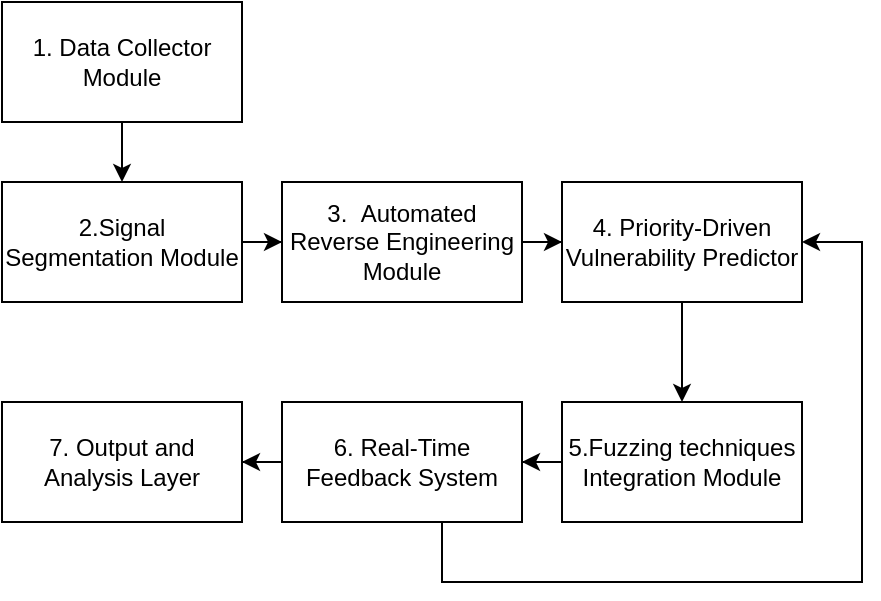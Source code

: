 <mxfile version="24.0.8" type="github">
  <diagram id="C5RBs43oDa-KdzZeNtuy" name="Page-1">
    <mxGraphModel dx="1325" dy="699" grid="1" gridSize="10" guides="1" tooltips="1" connect="1" arrows="1" fold="1" page="1" pageScale="1" pageWidth="827" pageHeight="1169" math="0" shadow="0">
      <root>
        <mxCell id="WIyWlLk6GJQsqaUBKTNV-0" />
        <mxCell id="WIyWlLk6GJQsqaUBKTNV-1" parent="WIyWlLk6GJQsqaUBKTNV-0" />
        <mxCell id="gSv2igzu5Lqzw6-dYHoB-2" value="" style="edgeStyle=orthogonalEdgeStyle;rounded=0;orthogonalLoop=1;jettySize=auto;html=1;" parent="WIyWlLk6GJQsqaUBKTNV-1" source="gSv2igzu5Lqzw6-dYHoB-0" target="gSv2igzu5Lqzw6-dYHoB-1" edge="1">
          <mxGeometry relative="1" as="geometry" />
        </mxCell>
        <mxCell id="gSv2igzu5Lqzw6-dYHoB-0" value="2.Signal Segmentation Module&lt;br&gt;" style="rounded=0;whiteSpace=wrap;html=1;" parent="WIyWlLk6GJQsqaUBKTNV-1" vertex="1">
          <mxGeometry x="200" y="140" width="120" height="60" as="geometry" />
        </mxCell>
        <mxCell id="gSv2igzu5Lqzw6-dYHoB-6" value="" style="edgeStyle=orthogonalEdgeStyle;rounded=0;orthogonalLoop=1;jettySize=auto;html=1;" parent="WIyWlLk6GJQsqaUBKTNV-1" source="gSv2igzu5Lqzw6-dYHoB-1" target="gSv2igzu5Lqzw6-dYHoB-3" edge="1">
          <mxGeometry relative="1" as="geometry" />
        </mxCell>
        <mxCell id="gSv2igzu5Lqzw6-dYHoB-1" value="3.&amp;nbsp;&amp;nbsp;Automated Reverse Engineering Module" style="rounded=0;whiteSpace=wrap;html=1;" parent="WIyWlLk6GJQsqaUBKTNV-1" vertex="1">
          <mxGeometry x="340" y="140" width="120" height="60" as="geometry" />
        </mxCell>
        <mxCell id="gSv2igzu5Lqzw6-dYHoB-8" value="" style="edgeStyle=orthogonalEdgeStyle;rounded=0;orthogonalLoop=1;jettySize=auto;html=1;" parent="WIyWlLk6GJQsqaUBKTNV-1" source="gSv2igzu5Lqzw6-dYHoB-3" target="gSv2igzu5Lqzw6-dYHoB-7" edge="1">
          <mxGeometry relative="1" as="geometry" />
        </mxCell>
        <mxCell id="gSv2igzu5Lqzw6-dYHoB-3" value="4.&amp;nbsp;Priority-Driven Vulnerability Predictor" style="rounded=0;whiteSpace=wrap;html=1;" parent="WIyWlLk6GJQsqaUBKTNV-1" vertex="1">
          <mxGeometry x="480" y="140" width="120" height="60" as="geometry" />
        </mxCell>
        <mxCell id="gSv2igzu5Lqzw6-dYHoB-12" value="" style="edgeStyle=orthogonalEdgeStyle;rounded=0;orthogonalLoop=1;jettySize=auto;html=1;" parent="WIyWlLk6GJQsqaUBKTNV-1" source="gSv2igzu5Lqzw6-dYHoB-7" target="gSv2igzu5Lqzw6-dYHoB-11" edge="1">
          <mxGeometry relative="1" as="geometry" />
        </mxCell>
        <mxCell id="gSv2igzu5Lqzw6-dYHoB-7" value="5.Fuzzing techniques Integration Module" style="rounded=0;whiteSpace=wrap;html=1;" parent="WIyWlLk6GJQsqaUBKTNV-1" vertex="1">
          <mxGeometry x="480" y="250" width="120" height="60" as="geometry" />
        </mxCell>
        <mxCell id="gSv2igzu5Lqzw6-dYHoB-10" value="" style="edgeStyle=orthogonalEdgeStyle;rounded=0;orthogonalLoop=1;jettySize=auto;html=1;" parent="WIyWlLk6GJQsqaUBKTNV-1" source="gSv2igzu5Lqzw6-dYHoB-9" target="gSv2igzu5Lqzw6-dYHoB-0" edge="1">
          <mxGeometry relative="1" as="geometry" />
        </mxCell>
        <mxCell id="gSv2igzu5Lqzw6-dYHoB-9" value="1.&amp;nbsp;Data Collector Module" style="rounded=0;whiteSpace=wrap;html=1;" parent="WIyWlLk6GJQsqaUBKTNV-1" vertex="1">
          <mxGeometry x="200" y="50" width="120" height="60" as="geometry" />
        </mxCell>
        <mxCell id="gSv2igzu5Lqzw6-dYHoB-14" value="" style="edgeStyle=orthogonalEdgeStyle;rounded=0;orthogonalLoop=1;jettySize=auto;html=1;" parent="WIyWlLk6GJQsqaUBKTNV-1" source="gSv2igzu5Lqzw6-dYHoB-11" target="gSv2igzu5Lqzw6-dYHoB-13" edge="1">
          <mxGeometry relative="1" as="geometry" />
        </mxCell>
        <mxCell id="gSv2igzu5Lqzw6-dYHoB-15" style="edgeStyle=orthogonalEdgeStyle;rounded=0;orthogonalLoop=1;jettySize=auto;html=1;entryX=1;entryY=0.5;entryDx=0;entryDy=0;" parent="WIyWlLk6GJQsqaUBKTNV-1" source="gSv2igzu5Lqzw6-dYHoB-11" target="gSv2igzu5Lqzw6-dYHoB-3" edge="1">
          <mxGeometry relative="1" as="geometry">
            <Array as="points">
              <mxPoint x="420" y="340" />
              <mxPoint x="630" y="340" />
              <mxPoint x="630" y="170" />
            </Array>
          </mxGeometry>
        </mxCell>
        <mxCell id="gSv2igzu5Lqzw6-dYHoB-11" value="6.&amp;nbsp;Real-Time Feedback System" style="rounded=0;whiteSpace=wrap;html=1;direction=west;" parent="WIyWlLk6GJQsqaUBKTNV-1" vertex="1">
          <mxGeometry x="340" y="250" width="120" height="60" as="geometry" />
        </mxCell>
        <mxCell id="gSv2igzu5Lqzw6-dYHoB-13" value="7.&amp;nbsp;Output and Analysis Layer" style="rounded=0;whiteSpace=wrap;html=1;" parent="WIyWlLk6GJQsqaUBKTNV-1" vertex="1">
          <mxGeometry x="200" y="250" width="120" height="60" as="geometry" />
        </mxCell>
      </root>
    </mxGraphModel>
  </diagram>
</mxfile>

